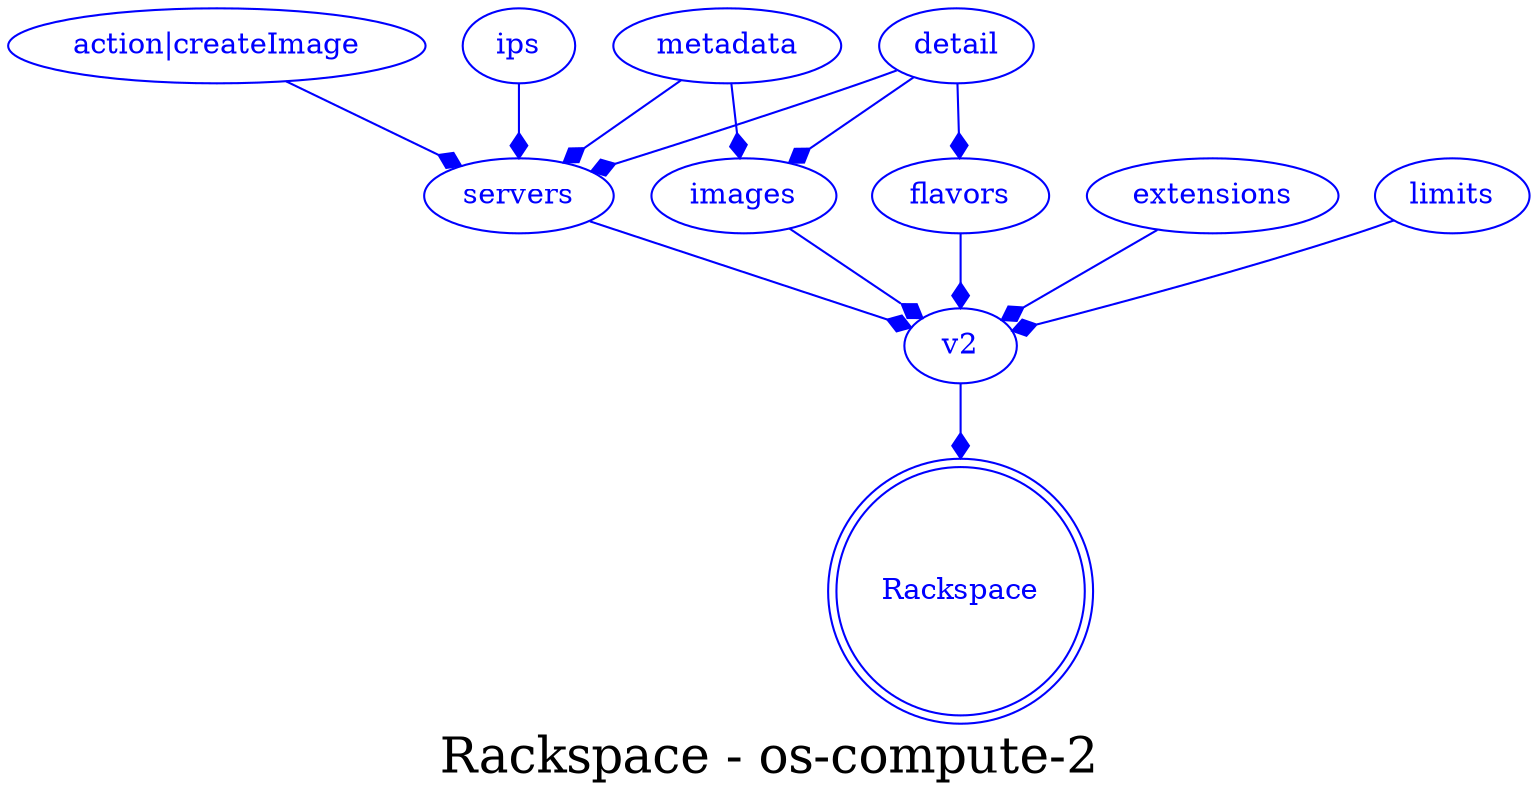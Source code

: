 digraph LexiconGraph {
graph[label="Rackspace - os-compute-2", fontsize=24]
splines=true
"Rackspace" [color=blue, fontcolor=blue, shape=doublecircle]
"v2" -> "Rackspace" [color=blue, fontcolor=blue, arrowhead=diamond, arrowtail=none]
"v2" [color=blue, fontcolor=blue, shape=ellipse]
"servers" -> "v2" [color=blue, fontcolor=blue, arrowhead=diamond, arrowtail=none]
"servers" [color=blue, fontcolor=blue, shape=ellipse]
"action|createImage" -> "servers" [color=blue, fontcolor=blue, arrowhead=diamond, arrowtail=none]
"action|createImage" [color=blue, fontcolor=blue, shape=ellipse]
"ips" -> "servers" [color=blue, fontcolor=blue, arrowhead=diamond, arrowtail=none]
"ips" [color=blue, fontcolor=blue, shape=ellipse]
"metadata" -> "servers" [color=blue, fontcolor=blue, arrowhead=diamond, arrowtail=none]
"metadata" [color=blue, fontcolor=blue, shape=ellipse]
"detail" -> "servers" [color=blue, fontcolor=blue, arrowhead=diamond, arrowtail=none]
"detail" [color=blue, fontcolor=blue, shape=ellipse]
"flavors" -> "v2" [color=blue, fontcolor=blue, arrowhead=diamond, arrowtail=none]
"flavors" [color=blue, fontcolor=blue, shape=ellipse]
"detail" -> "flavors" [color=blue, fontcolor=blue, arrowhead=diamond, arrowtail=none]
"images" -> "v2" [color=blue, fontcolor=blue, arrowhead=diamond, arrowtail=none]
"images" [color=blue, fontcolor=blue, shape=ellipse]
"metadata" -> "images" [color=blue, fontcolor=blue, arrowhead=diamond, arrowtail=none]
"detail" -> "images" [color=blue, fontcolor=blue, arrowhead=diamond, arrowtail=none]
"extensions" -> "v2" [color=blue, fontcolor=blue, arrowhead=diamond, arrowtail=none]
"extensions" [color=blue, fontcolor=blue, shape=ellipse]
"limits" -> "v2" [color=blue, fontcolor=blue, arrowhead=diamond, arrowtail=none]
"limits" [color=blue, fontcolor=blue, shape=ellipse]
}
